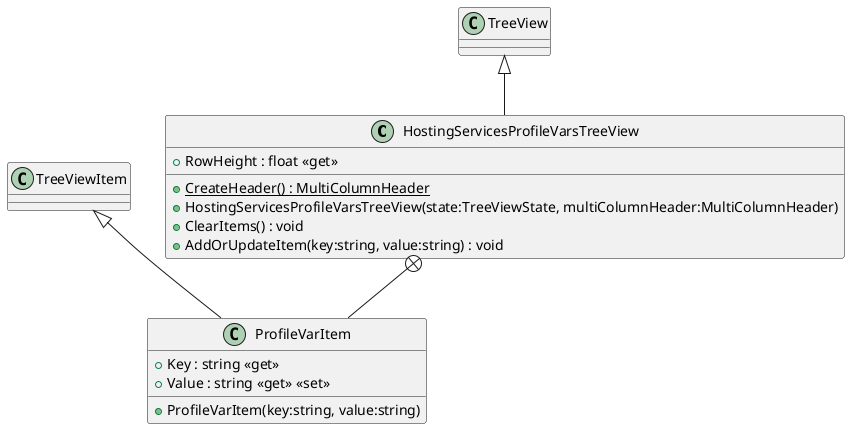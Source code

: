 @startuml
class HostingServicesProfileVarsTreeView {
    + {static} CreateHeader() : MultiColumnHeader
    + RowHeight : float <<get>>
    + HostingServicesProfileVarsTreeView(state:TreeViewState, multiColumnHeader:MultiColumnHeader)
    + ClearItems() : void
    + AddOrUpdateItem(key:string, value:string) : void
}
class ProfileVarItem {
    + Key : string <<get>>
    + Value : string <<get>> <<set>>
    + ProfileVarItem(key:string, value:string)
}
TreeView <|-- HostingServicesProfileVarsTreeView
HostingServicesProfileVarsTreeView +-- ProfileVarItem
TreeViewItem <|-- ProfileVarItem
@enduml
